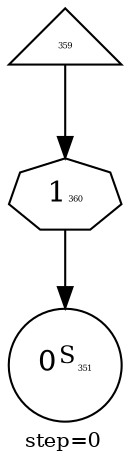 digraph {
  graph  [labelloc=bottom,labeljust=left,fontsize="10",label="step=0"];
  "351" [shape=circle,peripheries="1",label=<0<SUP>S</SUP><FONT POINT-SIZE='4'>351</FONT>>,labelfontcolor=black,color=black];
  "359" [shape=triangle,peripheries="1",label=<<FONT POINT-SIZE='4'>359</FONT>>,labelfontcolor=black,color=black];
  "360" [label=<1<FONT POINT-SIZE='4'>360</FONT>>,peripheries="1",color=black,shape=septagon];
  "359" -> "360" [color=black];
  "360" -> "351" [color=black];
}